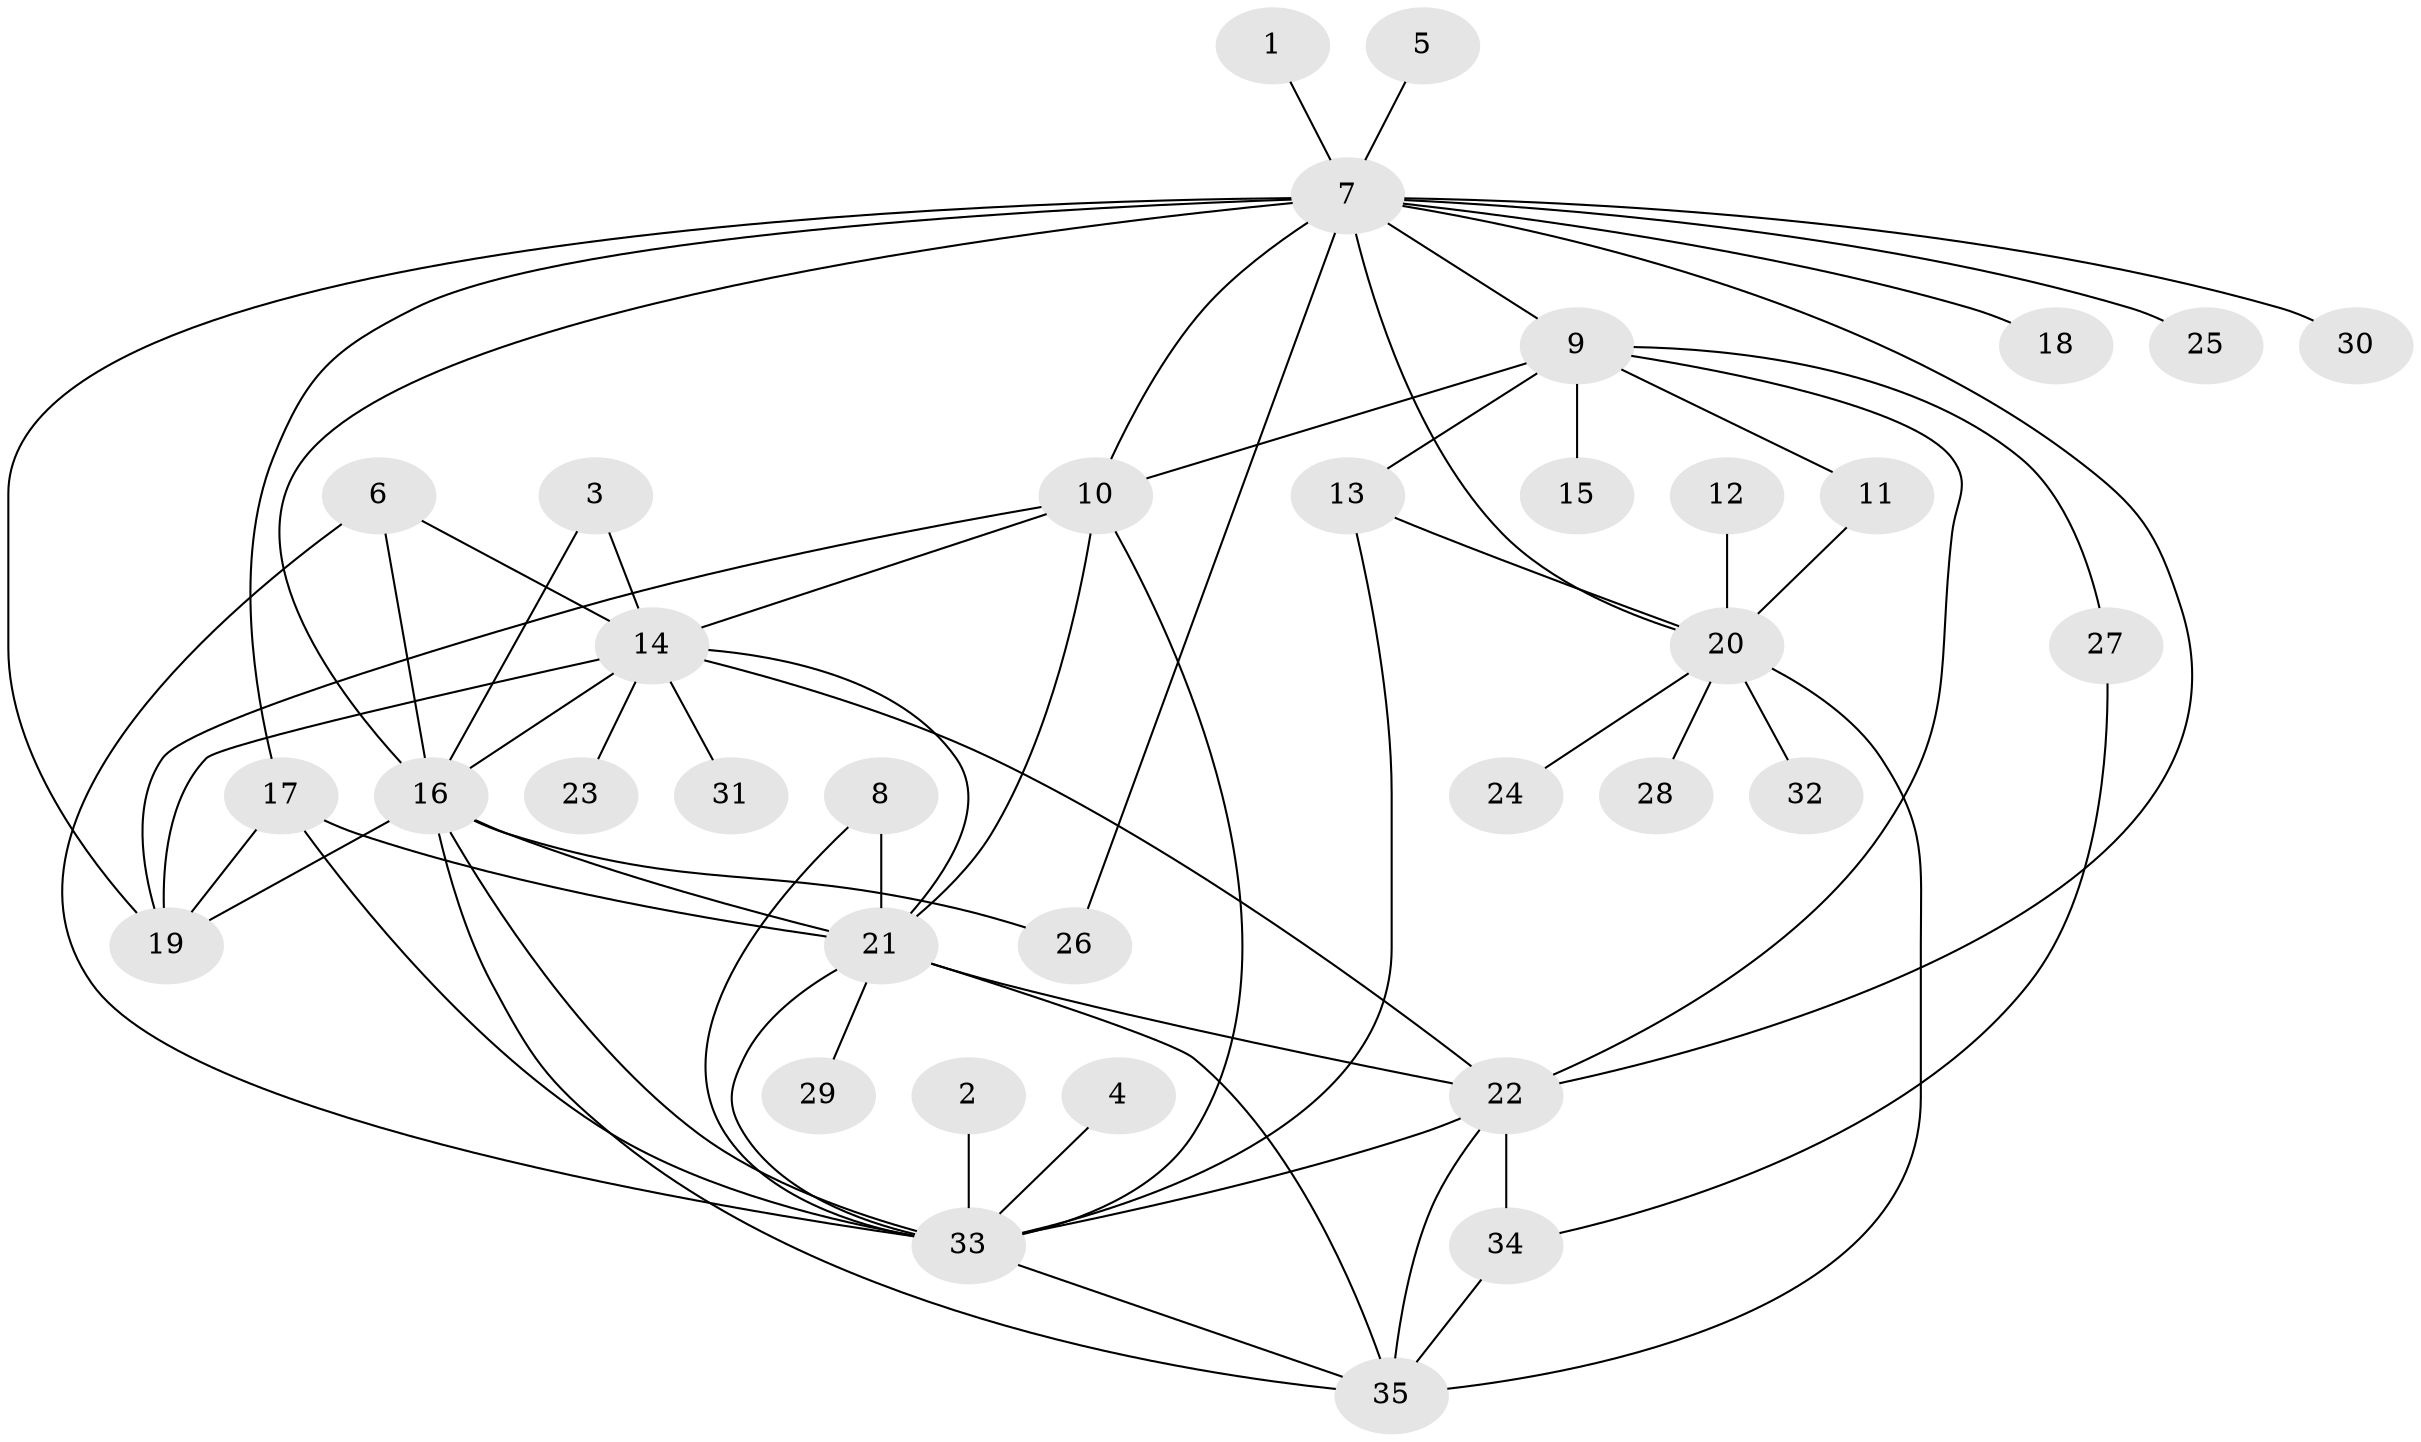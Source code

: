 // original degree distribution, {14: 0.028985507246376812, 4: 0.08695652173913043, 11: 0.014492753623188406, 5: 0.028985507246376812, 3: 0.10144927536231885, 6: 0.043478260869565216, 2: 0.2898550724637681, 1: 0.34782608695652173, 8: 0.057971014492753624}
// Generated by graph-tools (version 1.1) at 2025/49/03/09/25 03:49:57]
// undirected, 35 vertices, 64 edges
graph export_dot {
graph [start="1"]
  node [color=gray90,style=filled];
  1;
  2;
  3;
  4;
  5;
  6;
  7;
  8;
  9;
  10;
  11;
  12;
  13;
  14;
  15;
  16;
  17;
  18;
  19;
  20;
  21;
  22;
  23;
  24;
  25;
  26;
  27;
  28;
  29;
  30;
  31;
  32;
  33;
  34;
  35;
  1 -- 7 [weight=1.0];
  2 -- 33 [weight=1.0];
  3 -- 14 [weight=1.0];
  3 -- 16 [weight=1.0];
  4 -- 33 [weight=1.0];
  5 -- 7 [weight=1.0];
  6 -- 14 [weight=1.0];
  6 -- 16 [weight=1.0];
  6 -- 33 [weight=1.0];
  7 -- 9 [weight=1.0];
  7 -- 10 [weight=1.0];
  7 -- 16 [weight=2.0];
  7 -- 17 [weight=1.0];
  7 -- 18 [weight=1.0];
  7 -- 19 [weight=1.0];
  7 -- 20 [weight=1.0];
  7 -- 22 [weight=1.0];
  7 -- 25 [weight=1.0];
  7 -- 26 [weight=1.0];
  7 -- 30 [weight=1.0];
  8 -- 21 [weight=1.0];
  8 -- 33 [weight=1.0];
  9 -- 10 [weight=1.0];
  9 -- 11 [weight=1.0];
  9 -- 13 [weight=1.0];
  9 -- 15 [weight=1.0];
  9 -- 22 [weight=1.0];
  9 -- 27 [weight=1.0];
  10 -- 14 [weight=1.0];
  10 -- 19 [weight=1.0];
  10 -- 21 [weight=1.0];
  10 -- 33 [weight=1.0];
  11 -- 20 [weight=1.0];
  12 -- 20 [weight=1.0];
  13 -- 20 [weight=1.0];
  13 -- 33 [weight=1.0];
  14 -- 16 [weight=1.0];
  14 -- 19 [weight=1.0];
  14 -- 21 [weight=1.0];
  14 -- 22 [weight=1.0];
  14 -- 23 [weight=1.0];
  14 -- 31 [weight=1.0];
  16 -- 19 [weight=1.0];
  16 -- 21 [weight=1.0];
  16 -- 26 [weight=1.0];
  16 -- 33 [weight=1.0];
  16 -- 35 [weight=1.0];
  17 -- 19 [weight=1.0];
  17 -- 21 [weight=1.0];
  17 -- 33 [weight=1.0];
  20 -- 24 [weight=1.0];
  20 -- 28 [weight=1.0];
  20 -- 32 [weight=1.0];
  20 -- 35 [weight=2.0];
  21 -- 22 [weight=1.0];
  21 -- 29 [weight=1.0];
  21 -- 33 [weight=1.0];
  21 -- 35 [weight=1.0];
  22 -- 33 [weight=1.0];
  22 -- 34 [weight=2.0];
  22 -- 35 [weight=1.0];
  27 -- 34 [weight=1.0];
  33 -- 35 [weight=1.0];
  34 -- 35 [weight=1.0];
}
